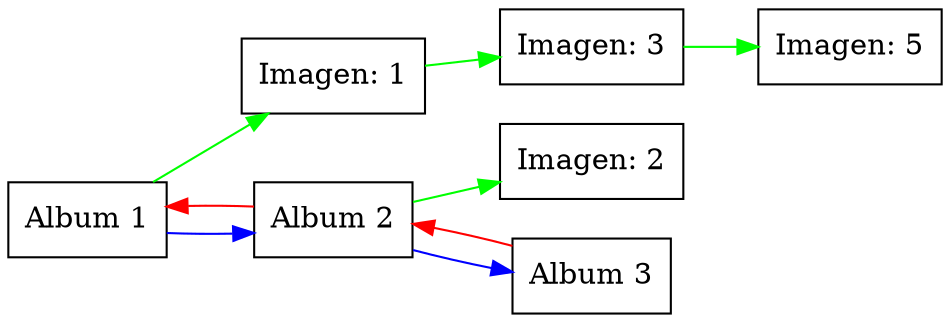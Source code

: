  digraph albums {
     rankdir=LR;
     node [shape=record];
 "Node           1 " [label="Album 1"];
 "Node           1 Img           1 " [label=" Imagen:            1 "];
 "Node           1 " -> "Node           1 Img           1 " [color=green];
 "Node           1 Img           1 " -> "Node           1 Img           2 " [color=green];
 "Node           1 Img           2 " [label=" Imagen:            3 "];
 "Node           1 Img           2 " -> "Node           1 Img           3 " [color=green];
 "Node           1 Img           3 " [label=" Imagen:            5 "];
     "Node           1 " -> "Node           2 " [color=blue];
     "Node           2 " -> "Node           1 " [color=red];
 "Node           2 " [label="Album 2"];
 "Node           2 Img           1 " [label=" Imagen:            2 "];
 "Node           2 " -> "Node           2 Img           1 " [color=green];
     "Node           2 " -> "Node           3 " [color=blue];
     "Node           3 " -> "Node           2 " [color=red];
 "Node           3 " [label="Album 3"];
 }
